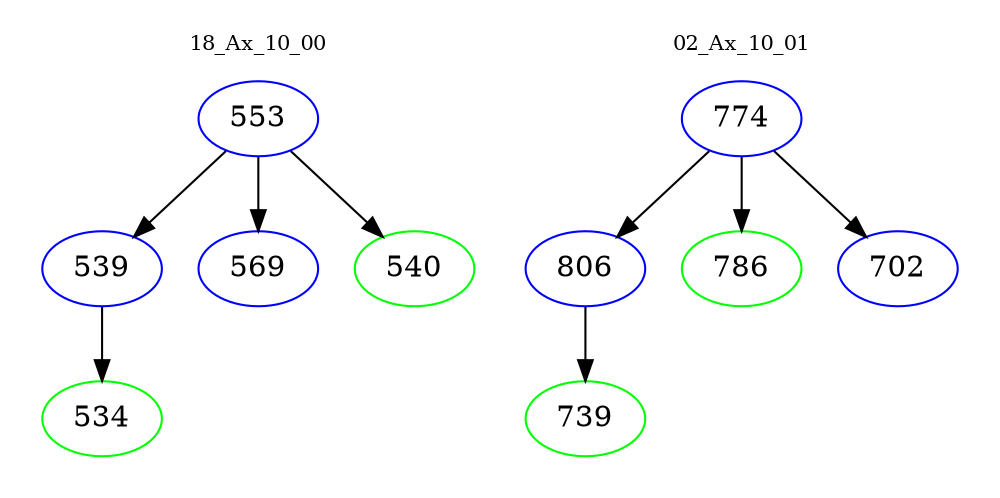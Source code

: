 digraph{
subgraph cluster_0 {
color = white
label = "18_Ax_10_00";
fontsize=10;
T0_553 [label="553", color="blue"]
T0_553 -> T0_539 [color="black"]
T0_539 [label="539", color="blue"]
T0_539 -> T0_534 [color="black"]
T0_534 [label="534", color="green"]
T0_553 -> T0_569 [color="black"]
T0_569 [label="569", color="blue"]
T0_553 -> T0_540 [color="black"]
T0_540 [label="540", color="green"]
}
subgraph cluster_1 {
color = white
label = "02_Ax_10_01";
fontsize=10;
T1_774 [label="774", color="blue"]
T1_774 -> T1_806 [color="black"]
T1_806 [label="806", color="blue"]
T1_806 -> T1_739 [color="black"]
T1_739 [label="739", color="green"]
T1_774 -> T1_786 [color="black"]
T1_786 [label="786", color="green"]
T1_774 -> T1_702 [color="black"]
T1_702 [label="702", color="blue"]
}
}
